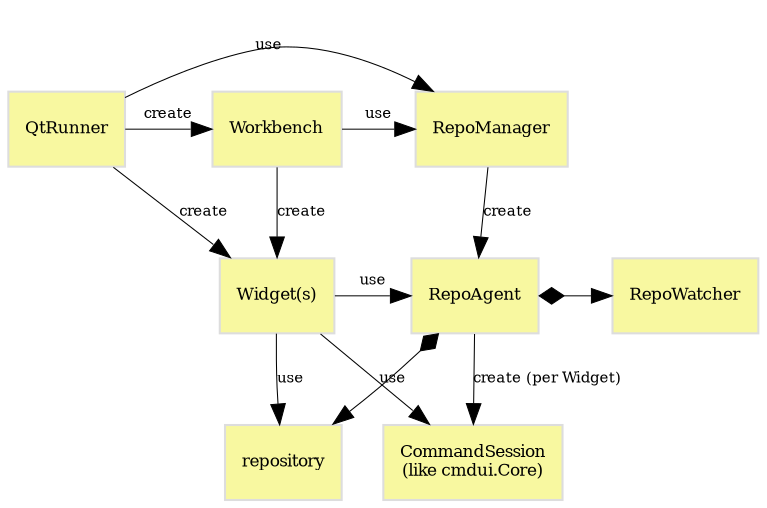 digraph g {
    node [shape=box, style=filled, fillcolor="#f8f8a0", color="#dddddd",
          fontsize=8];
    edge [fontsize=7, penwidth=0.5];

    { rank=same; Workbench QtRunner RepoManager }
    { rank=same; Widget RepoAgent RepoWatcher }
    Widget [label="Widget(s)"];
    repository;
    RepoWatcher;
    CommandSession [label="CommandSession\n(like cmdui.Core)"];

    RepoManager -> RepoAgent [label=create];

    QtRunner -> Workbench [label=create];
    QtRunner -> Widget [label=create];
    QtRunner -> RepoManager [label=use];

    Workbench -> RepoManager [label=use];
    Workbench -> Widget [label=create];
    Widget -> RepoAgent [label=use];
    Widget -> repository [label=use];
    Widget -> CommandSession [label=use];

    RepoAgent -> repository [arrowtail=diamond, dir=both];
    RepoAgent -> RepoWatcher [arrowtail=diamond, dir=both];
    RepoAgent -> CommandSession [label="create (per Widget)"];
}
